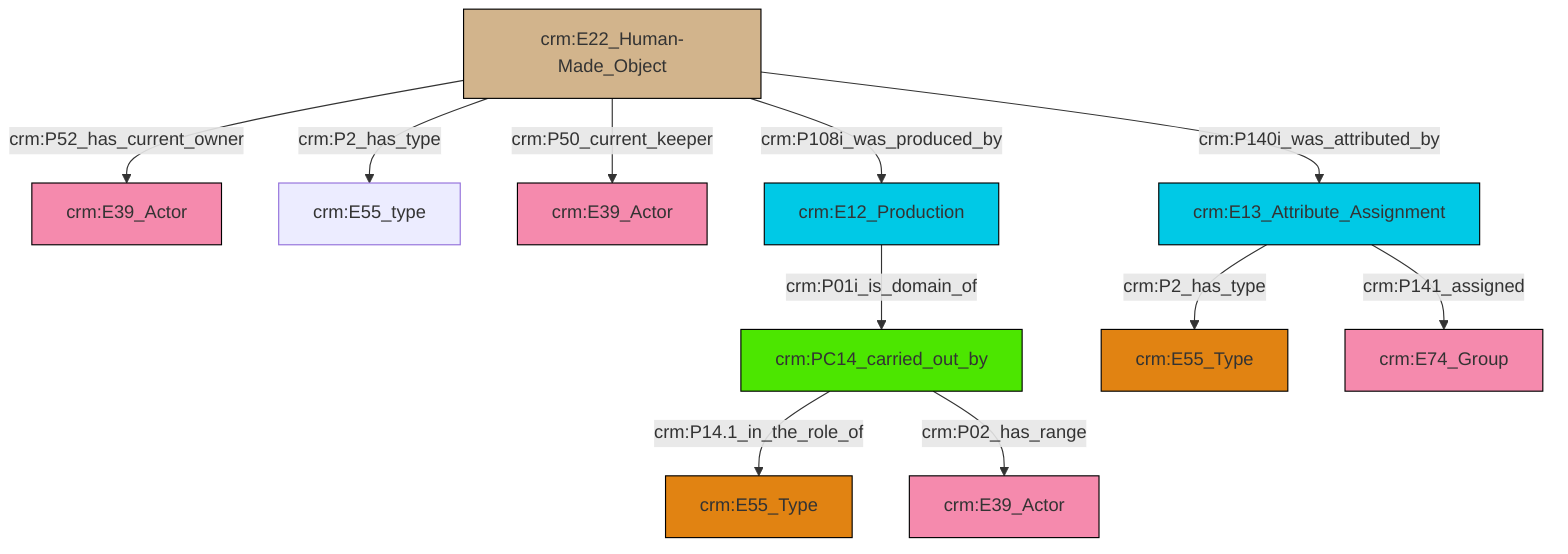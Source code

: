 graph TD
classDef Literal fill:#f2f2f2,stroke:#000000;
classDef CRM_Entity fill:#FFFFFF,stroke:#000000;
classDef Temporal_Entity fill:#00C9E6, stroke:#000000;
classDef Type fill:#E18312, stroke:#000000;
classDef Time-Span fill:#2C9C91, stroke:#000000;
classDef Appellation fill:#FFEB7F, stroke:#000000;
classDef Place fill:#008836, stroke:#000000;
classDef Persistent_Item fill:#B266B2, stroke:#000000;
classDef Conceptual_Object fill:#FFD700, stroke:#000000;
classDef Physical_Thing fill:#D2B48C, stroke:#000000;
classDef Actor fill:#f58aad, stroke:#000000;
classDef PC_Classes fill:#4ce600, stroke:#000000;
classDef Multi fill:#cccccc,stroke:#000000;

4["crm:PC14_carried_out_by"]:::PC_Classes -->|crm:P14.1_in_the_role_of| 5["crm:E55_Type"]:::Type
4["crm:PC14_carried_out_by"]:::PC_Classes -->|crm:P02_has_range| 6["crm:E39_Actor"]:::Actor
9["crm:E22_Human-Made_Object"]:::Physical_Thing -->|crm:P50_current_keeper| 10["crm:E39_Actor"]:::Actor
9["crm:E22_Human-Made_Object"]:::Physical_Thing -->|crm:P140i_was_attributed_by| 11["crm:E13_Attribute_Assignment"]:::Temporal_Entity
11["crm:E13_Attribute_Assignment"]:::Temporal_Entity -->|crm:P141_assigned| 16["crm:E74_Group"]:::Actor
19["crm:E12_Production"]:::Temporal_Entity -->|crm:P01i_is_domain_of| 4["crm:PC14_carried_out_by"]:::PC_Classes
11["crm:E13_Attribute_Assignment"]:::Temporal_Entity -->|crm:P2_has_type| 13["crm:E55_Type"]:::Type
9["crm:E22_Human-Made_Object"]:::Physical_Thing -->|crm:P2_has_type| 2["crm:E55_type"]:::Default
9["crm:E22_Human-Made_Object"]:::Physical_Thing -->|crm:P108i_was_produced_by| 19["crm:E12_Production"]:::Temporal_Entity
9["crm:E22_Human-Made_Object"]:::Physical_Thing -->|crm:P52_has_current_owner| 0["crm:E39_Actor"]:::Actor